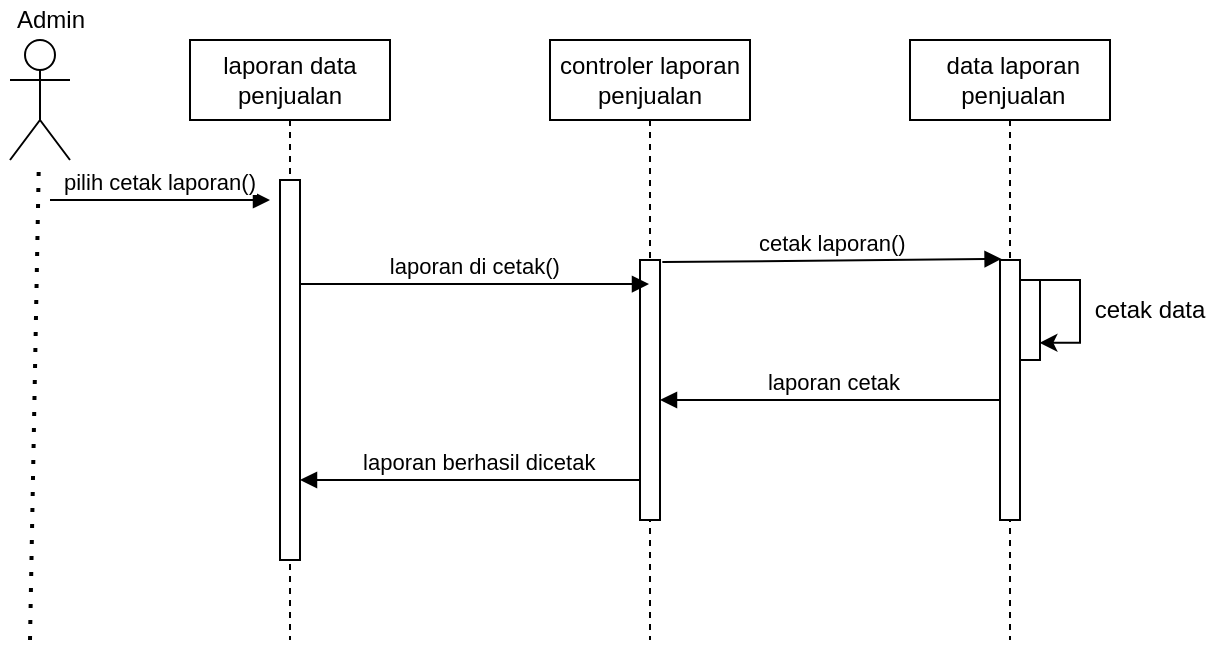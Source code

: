 <mxfile version="19.0.3" type="github">
  <diagram id="kgpKYQtTHZ0yAKxKKP6v" name="Page-1">
    <mxGraphModel dx="427" dy="430" grid="1" gridSize="10" guides="1" tooltips="1" connect="1" arrows="1" fold="1" page="1" pageScale="1" pageWidth="850" pageHeight="1100" math="0" shadow="0">
      <root>
        <mxCell id="0" />
        <mxCell id="1" parent="0" />
        <mxCell id="3nuBFxr9cyL0pnOWT2aG-1" value="" style="shape=umlLifeline;perimeter=lifelinePerimeter;container=1;collapsible=0;recursiveResize=0;rounded=0;shadow=0;strokeWidth=1;" parent="1" vertex="1">
          <mxGeometry x="120" y="80" width="100" height="300" as="geometry" />
        </mxCell>
        <mxCell id="3nuBFxr9cyL0pnOWT2aG-2" value="" style="points=[];perimeter=orthogonalPerimeter;rounded=0;shadow=0;strokeWidth=1;" parent="3nuBFxr9cyL0pnOWT2aG-1" vertex="1">
          <mxGeometry x="45" y="70" width="10" height="190" as="geometry" />
        </mxCell>
        <mxCell id="3oYtwdfOI3iynbBoZkie-5" value="pilih cetak laporan()" style="verticalAlign=bottom;endArrow=block;shadow=0;strokeWidth=1;" edge="1" parent="3nuBFxr9cyL0pnOWT2aG-1">
          <mxGeometry relative="1" as="geometry">
            <mxPoint x="-70" y="80.0" as="sourcePoint" />
            <mxPoint x="40" y="80" as="targetPoint" />
          </mxGeometry>
        </mxCell>
        <mxCell id="3oYtwdfOI3iynbBoZkie-12" value="laporan berhasil dicetak" style="verticalAlign=bottom;endArrow=block;shadow=0;strokeWidth=1;" edge="1" parent="3nuBFxr9cyL0pnOWT2aG-1">
          <mxGeometry relative="1" as="geometry">
            <mxPoint x="234.61" y="220" as="sourcePoint" />
            <mxPoint x="55.004" y="220" as="targetPoint" />
            <Array as="points">
              <mxPoint x="185.11" y="220" />
            </Array>
          </mxGeometry>
        </mxCell>
        <mxCell id="3oYtwdfOI3iynbBoZkie-17" value="&lt;span style=&quot;&quot;&gt;laporan data penjualan&lt;/span&gt;" style="text;html=1;strokeColor=none;fillColor=none;align=center;verticalAlign=middle;whiteSpace=wrap;rounded=0;" vertex="1" parent="3nuBFxr9cyL0pnOWT2aG-1">
          <mxGeometry width="100" height="40" as="geometry" />
        </mxCell>
        <mxCell id="3nuBFxr9cyL0pnOWT2aG-5" value="" style="shape=umlLifeline;perimeter=lifelinePerimeter;container=1;collapsible=0;recursiveResize=0;rounded=0;shadow=0;strokeWidth=1;" parent="1" vertex="1">
          <mxGeometry x="300" y="80" width="100" height="300" as="geometry" />
        </mxCell>
        <mxCell id="3nuBFxr9cyL0pnOWT2aG-6" value="" style="points=[];perimeter=orthogonalPerimeter;rounded=0;shadow=0;strokeWidth=1;" parent="3nuBFxr9cyL0pnOWT2aG-5" vertex="1">
          <mxGeometry x="45" y="110" width="10" height="130" as="geometry" />
        </mxCell>
        <mxCell id="3oYtwdfOI3iynbBoZkie-18" value="&lt;span style=&quot;&quot;&gt;controler laporan penjualan&lt;/span&gt;" style="text;html=1;strokeColor=none;fillColor=none;align=center;verticalAlign=middle;whiteSpace=wrap;rounded=0;" vertex="1" parent="3nuBFxr9cyL0pnOWT2aG-5">
          <mxGeometry width="100" height="40" as="geometry" />
        </mxCell>
        <mxCell id="3nuBFxr9cyL0pnOWT2aG-8" value="laporan di cetak()" style="verticalAlign=bottom;endArrow=block;shadow=0;strokeWidth=1;exitX=0.993;exitY=0.274;exitDx=0;exitDy=0;exitPerimeter=0;" parent="1" source="3nuBFxr9cyL0pnOWT2aG-2" target="3nuBFxr9cyL0pnOWT2aG-5" edge="1">
          <mxGeometry relative="1" as="geometry">
            <mxPoint x="275" y="160" as="sourcePoint" />
            <mxPoint x="330" y="180" as="targetPoint" />
          </mxGeometry>
        </mxCell>
        <mxCell id="3oYtwdfOI3iynbBoZkie-1" value="" style="shape=umlActor;verticalLabelPosition=bottom;verticalAlign=top;html=1;outlineConnect=0;" vertex="1" parent="1">
          <mxGeometry x="30" y="80" width="30" height="60" as="geometry" />
        </mxCell>
        <mxCell id="3oYtwdfOI3iynbBoZkie-2" value="" style="endArrow=none;dashed=1;html=1;dashPattern=1 3;strokeWidth=2;rounded=0;" edge="1" parent="1" target="3oYtwdfOI3iynbBoZkie-1">
          <mxGeometry width="50" height="50" relative="1" as="geometry">
            <mxPoint x="40" y="380" as="sourcePoint" />
            <mxPoint x="100" y="230" as="targetPoint" />
          </mxGeometry>
        </mxCell>
        <mxCell id="3oYtwdfOI3iynbBoZkie-4" value="Admin" style="text;html=1;align=center;verticalAlign=middle;resizable=0;points=[];autosize=1;strokeColor=none;fillColor=none;" vertex="1" parent="1">
          <mxGeometry x="25" y="60" width="50" height="20" as="geometry" />
        </mxCell>
        <mxCell id="3oYtwdfOI3iynbBoZkie-6" value="" style="shape=umlLifeline;perimeter=lifelinePerimeter;container=1;collapsible=0;recursiveResize=0;rounded=0;shadow=0;strokeWidth=1;" vertex="1" parent="1">
          <mxGeometry x="480" y="80" width="100" height="300" as="geometry" />
        </mxCell>
        <mxCell id="3oYtwdfOI3iynbBoZkie-10" value="laporan cetak" style="verticalAlign=bottom;endArrow=block;shadow=0;strokeWidth=1;" edge="1" parent="3oYtwdfOI3iynbBoZkie-6" source="3oYtwdfOI3iynbBoZkie-6">
          <mxGeometry relative="1" as="geometry">
            <mxPoint x="35" y="180" as="sourcePoint" />
            <mxPoint x="-125" y="180" as="targetPoint" />
            <Array as="points">
              <mxPoint x="-5" y="180" />
            </Array>
          </mxGeometry>
        </mxCell>
        <mxCell id="3oYtwdfOI3iynbBoZkie-7" value="" style="points=[];perimeter=orthogonalPerimeter;rounded=0;shadow=0;strokeWidth=1;" vertex="1" parent="3oYtwdfOI3iynbBoZkie-6">
          <mxGeometry x="45" y="110" width="10" height="130" as="geometry" />
        </mxCell>
        <mxCell id="3oYtwdfOI3iynbBoZkie-13" value="" style="points=[];perimeter=orthogonalPerimeter;rounded=0;shadow=0;strokeWidth=1;" vertex="1" parent="3oYtwdfOI3iynbBoZkie-6">
          <mxGeometry x="55" y="120" width="10" height="40" as="geometry" />
        </mxCell>
        <mxCell id="3oYtwdfOI3iynbBoZkie-16" style="edgeStyle=orthogonalEdgeStyle;rounded=0;orthogonalLoop=1;jettySize=auto;html=1;entryX=0.969;entryY=0.785;entryDx=0;entryDy=0;entryPerimeter=0;" edge="1" parent="3oYtwdfOI3iynbBoZkie-6" source="3oYtwdfOI3iynbBoZkie-13" target="3oYtwdfOI3iynbBoZkie-13">
          <mxGeometry relative="1" as="geometry">
            <Array as="points">
              <mxPoint x="85" y="120" />
              <mxPoint x="85" y="151" />
            </Array>
          </mxGeometry>
        </mxCell>
        <mxCell id="3oYtwdfOI3iynbBoZkie-9" value="cetak laporan()" style="verticalAlign=bottom;endArrow=block;shadow=0;strokeWidth=1;entryX=0.079;entryY=-0.004;entryDx=0;entryDy=0;entryPerimeter=0;exitX=1.115;exitY=0.008;exitDx=0;exitDy=0;exitPerimeter=0;" edge="1" parent="1" source="3nuBFxr9cyL0pnOWT2aG-6" target="3oYtwdfOI3iynbBoZkie-7">
          <mxGeometry relative="1" as="geometry">
            <mxPoint x="360" y="190.0" as="sourcePoint" />
            <mxPoint x="470.0" y="190" as="targetPoint" />
          </mxGeometry>
        </mxCell>
        <mxCell id="3oYtwdfOI3iynbBoZkie-19" value="&amp;nbsp;data laporan&lt;br&gt;&amp;nbsp;penjualan" style="text;html=1;strokeColor=none;fillColor=none;align=center;verticalAlign=middle;whiteSpace=wrap;rounded=0;" vertex="1" parent="1">
          <mxGeometry x="480" y="80" width="100" height="40" as="geometry" />
        </mxCell>
        <mxCell id="3oYtwdfOI3iynbBoZkie-22" value="cetak data" style="text;html=1;strokeColor=none;fillColor=none;align=center;verticalAlign=middle;whiteSpace=wrap;rounded=0;" vertex="1" parent="1">
          <mxGeometry x="570" y="200" width="60" height="30" as="geometry" />
        </mxCell>
      </root>
    </mxGraphModel>
  </diagram>
</mxfile>

